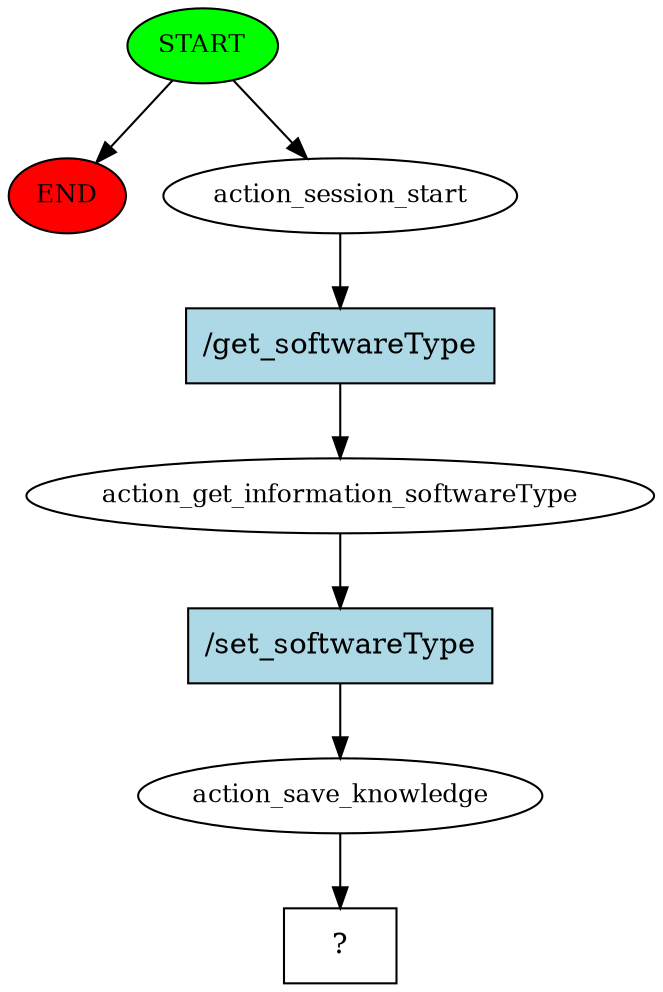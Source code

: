 digraph  {
0 [class="start active", fillcolor=green, fontsize=12, label=START, style=filled];
"-1" [class=end, fillcolor=red, fontsize=12, label=END, style=filled];
1 [class=active, fontsize=12, label=action_session_start];
2 [class=active, fontsize=12, label=action_get_information_softwareType];
3 [class=active, fontsize=12, label=action_save_knowledge];
4 [class="intent dashed active", label="  ?  ", shape=rect];
5 [class="intent active", fillcolor=lightblue, label="/get_softwareType", shape=rect, style=filled];
6 [class="intent active", fillcolor=lightblue, label="/set_softwareType", shape=rect, style=filled];
0 -> "-1"  [class="", key=NONE, label=""];
0 -> 1  [class=active, key=NONE, label=""];
1 -> 5  [class=active, key=0];
2 -> 6  [class=active, key=0];
3 -> 4  [class=active, key=NONE, label=""];
5 -> 2  [class=active, key=0];
6 -> 3  [class=active, key=0];
}
